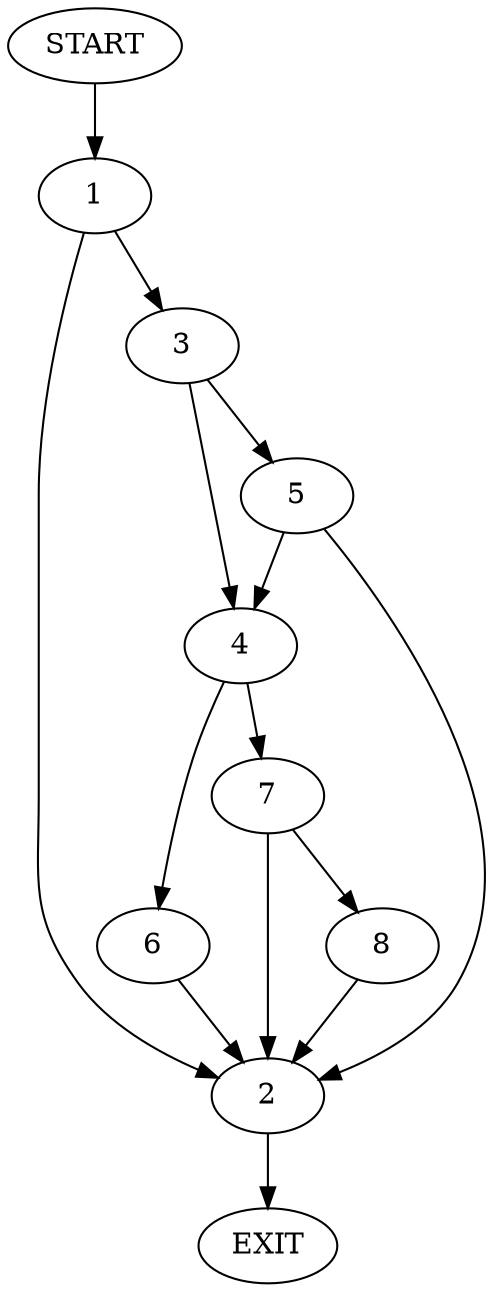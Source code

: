 digraph {
0 [label="START"]
9 [label="EXIT"]
0 -> 1
1 -> 2
1 -> 3
3 -> 4
3 -> 5
2 -> 9
5 -> 2
5 -> 4
4 -> 6
4 -> 7
6 -> 2
7 -> 2
7 -> 8
8 -> 2
}
